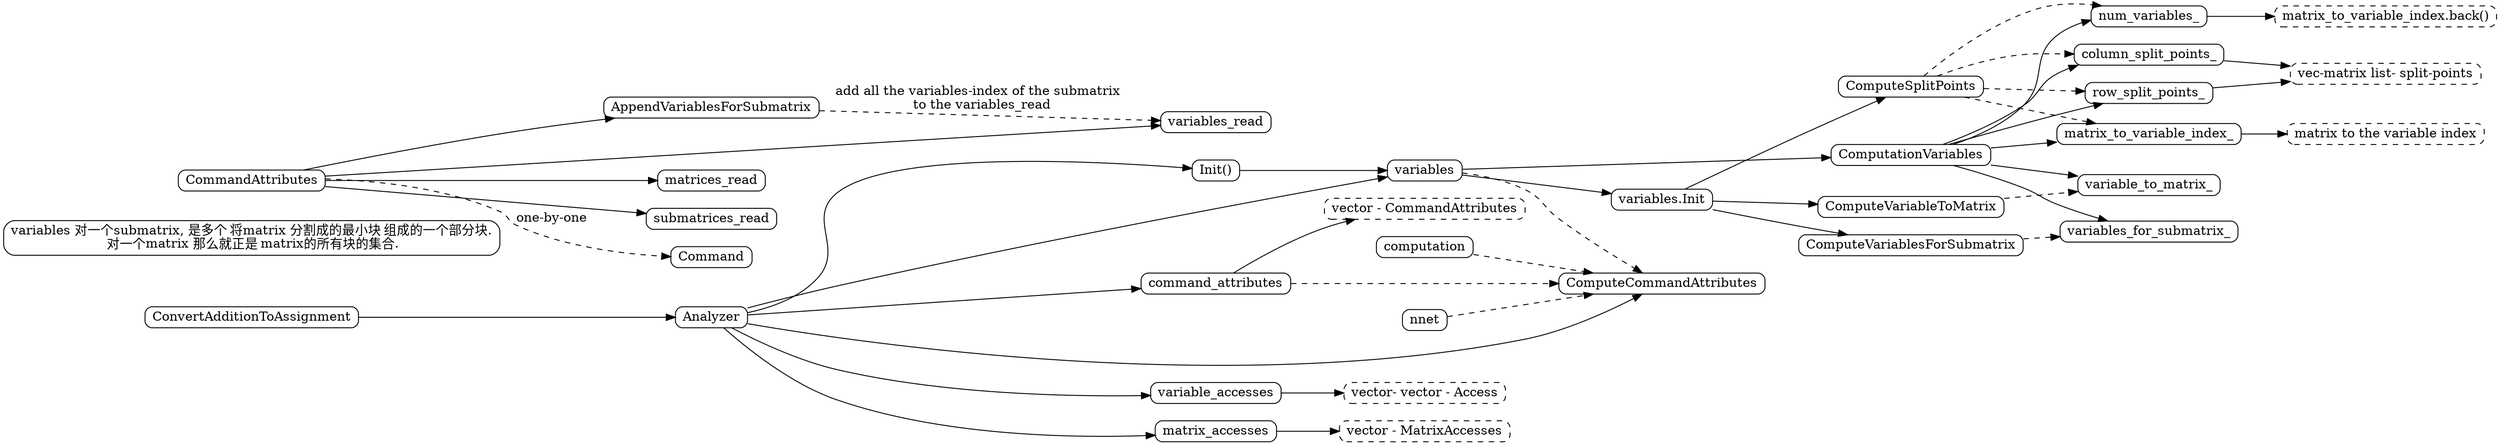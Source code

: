 digraph Optimize_1{
        rankdir=LR
        node[shape=Mrecord, width=.1, height=.1]

        ConvertAdditionToAssignment -> Analyzer
        nnet
        computation
        
        subgraph Analyzer {
                Analyzer -> variables -> ComputationVariables
                
                Analyzer -> command_attributes -> cmd_attri_comment
                cmd_attri_comment[label="vector - CommandAttributes", style=dashed]
                Analyzer -> variable_accesses -> vari_acc_comment
                vari_acc_comment[label="vector- vector - Access", style=dashed]
                Analyzer ->  matrix_accesses -> mat_acc_comment
                mat_acc_comment[label="vector - MatrixAccesses", style=dashed]


                Analyzer -> Init
                Init[label="Init()"]
                Init -> variables -> Init_for_variables
                Init_for_variables[label="variables.Init"]


                Analyzer -> ComputeCommandAttributes
                nnet -> ComputeCommandAttributes[style=dashed]
                computation -> ComputeCommandAttributes[style=dashed]
                variables -> ComputeCommandAttributes[style=dashed]
                command_attributes -> ComputeCommandAttributes[style=dashed]


        }

        subgraph Init_for_variables_{
                edge[style=dashed]
                Init_for_variables ->  ComputeSplitPoints[style=filled]
                ComputeSplitPoints -> row_split_points_
                ComputeSplitPoints -> column_split_points_
                ComputeSplitPoints -> matrix_to_variable_index_
                ComputeSplitPoints -> num_variables_
                
                Init_for_variables ->  ComputeVariablesForSubmatrix[style=filled]
                Init_for_variables ->  ComputeVariableToMatrix[style=filled]

                ComputeVariablesForSubmatrix -> variables_for_submatrix_
                ComputeVariableToMatrix -> variable_to_matrix_
        
        }


        subgraph ComputationVariable{
                 ComputationVariables -> row_split_points_ -> split_points_comment
                 ComputationVariables -> column_split_points_ -> split_points_comment
                 split_points_comment[label="vec-matrix list- split-points ", style=dashed]

                 ComputationVariables -> matrix_to_variable_index_ -> m_t_v_index_comment
                 m_t_v_index_comment[label="matrix to the variable index", style=dashed]
                 
                 ComputationVariables -> num_variables_ -> num_variables_comment
                 num_variables_comment[label="matrix_to_variable_index.back()", style=dashed]


                 ComputationVariables -> variables_for_submatrix_
                 ComputationVariables -> variable_to_matrix_

                 variables_[label="variables 对一个submatrix, 是多个 将matrix 分割成的最小块 组成的一个部分块.\n
                 对一个matrix 那么就正是 matrix的所有块的集合."]

        }


        subgraph CommandAttributes_{
        CommandAttributes -> AppendVariablesForSubmatrix
        AppendVariablesForSubmatrix -> variables_read[label="add all the variables-index of the submatrix \n to the variables_read",style=dashed]
        CommandAttributes -> variables_read
        CommandAttributes -> matrices_read
        CommandAttributes -> submatrices_read

        CommandAttributes -> Command[label="one-by-one", style=dashed]
        
        
}

}